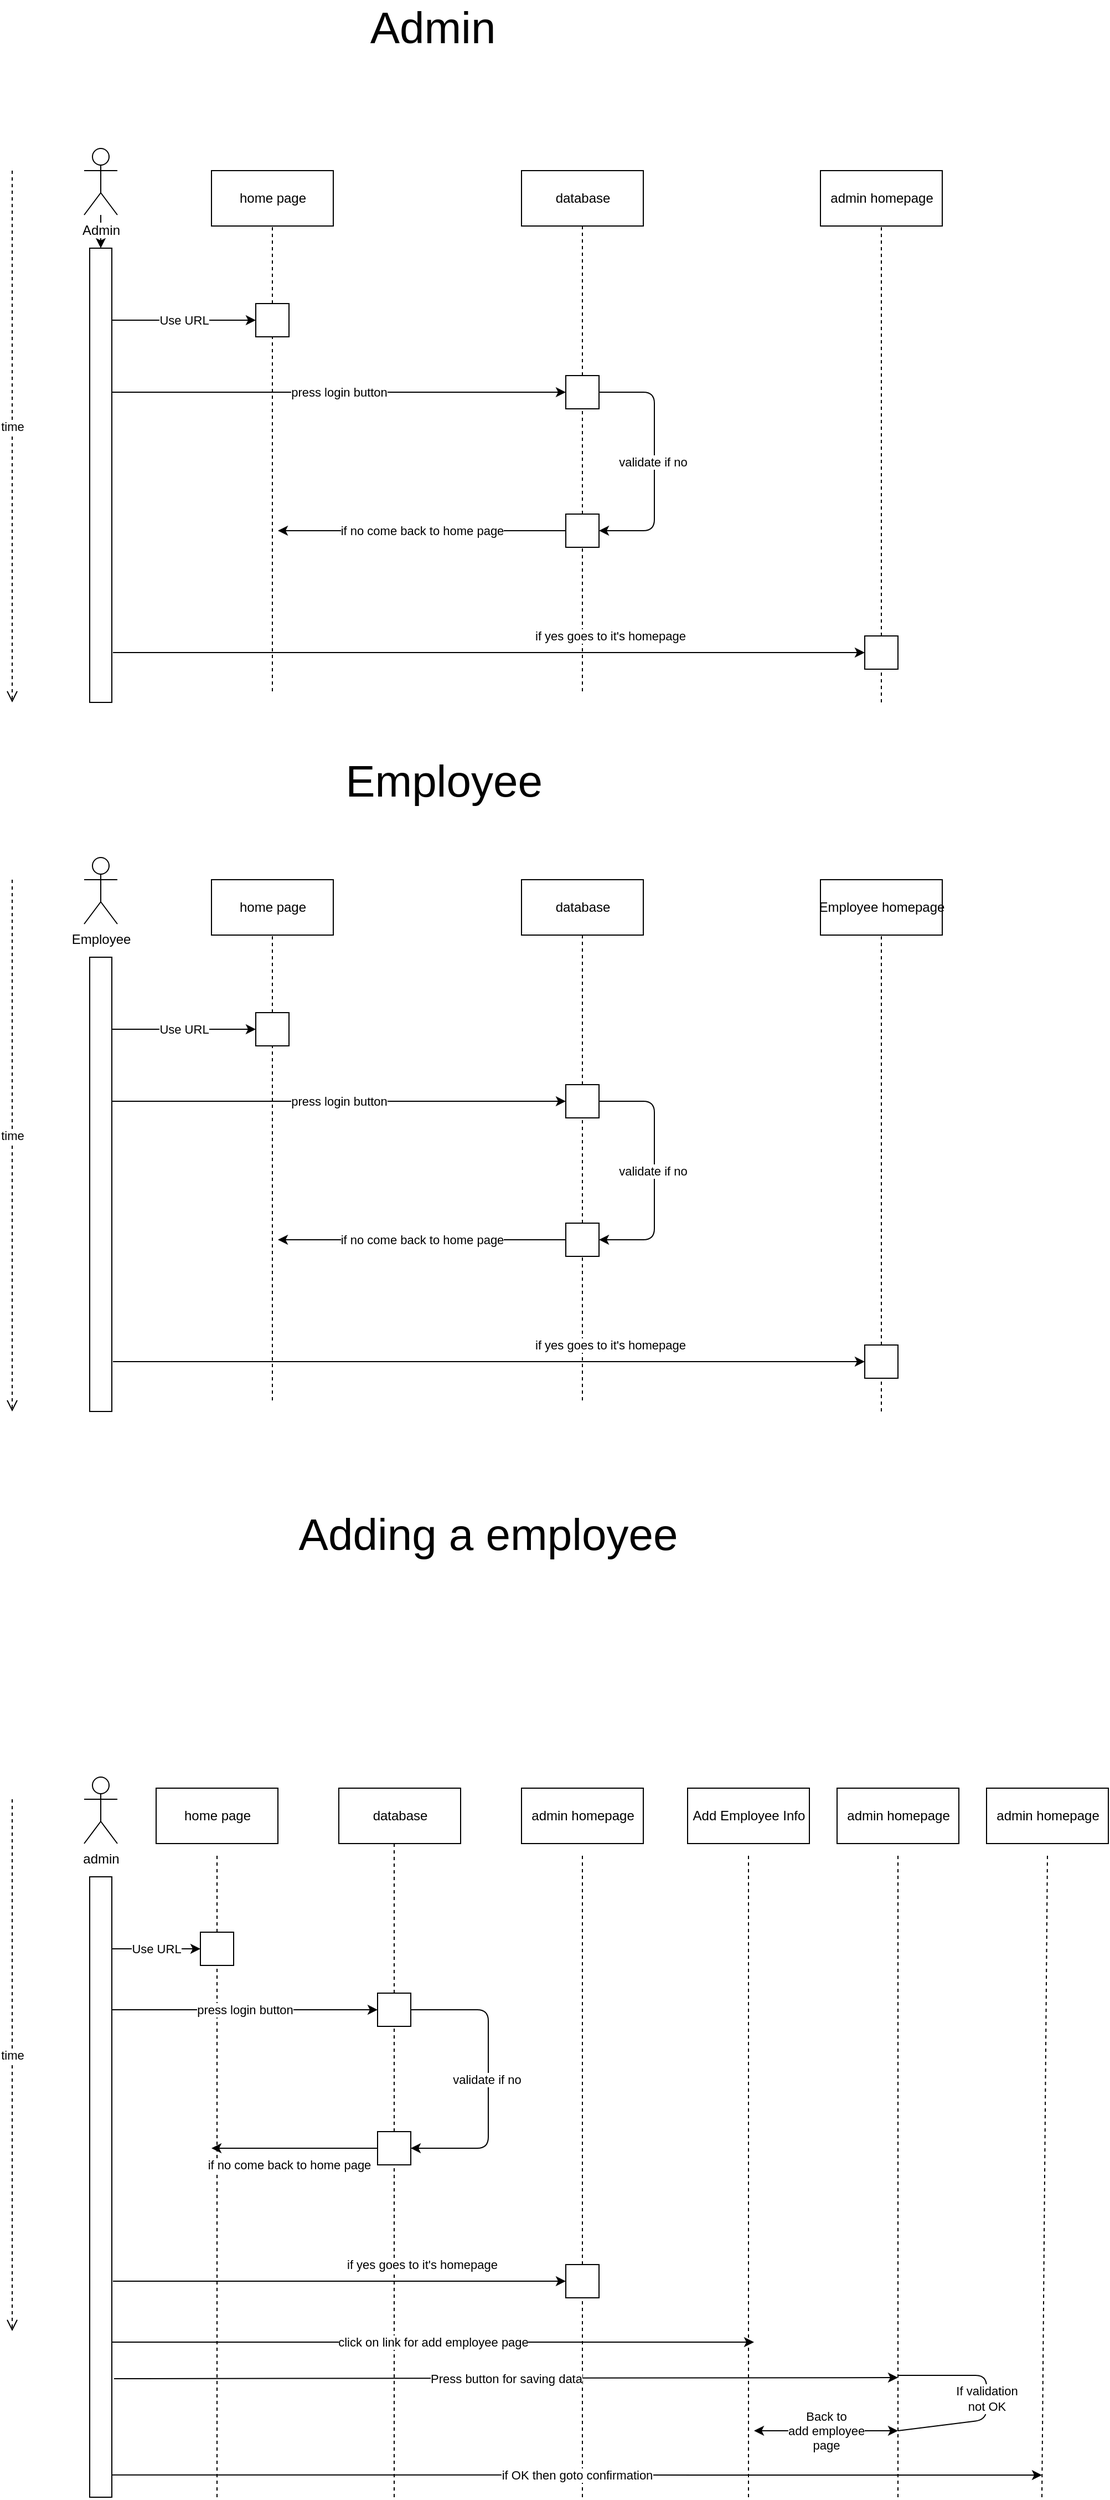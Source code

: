 <mxfile version="10.5.9" type="google"><diagram name="Page-1" id="9361dd3d-8414-5efd-6122-117bd74ce7a7"><mxGraphModel dx="1686" dy="1350" grid="1" gridSize="10" guides="1" tooltips="1" connect="1" arrows="1" fold="1" page="0" pageScale="1.5" pageWidth="826" pageHeight="1169" background="#ffffff" math="0" shadow="0"><root><mxCell id="0"/><mxCell id="1" parent="0"/><mxCell id="TwZu0q3d-aATy8jTYPkB-89" value="time" style="html=1;verticalAlign=bottom;endArrow=open;dashed=1;endSize=8;" parent="1" edge="1"><mxGeometry relative="1" as="geometry"><mxPoint x="120" y="20" as="sourcePoint"/><mxPoint x="120" y="500" as="targetPoint"/></mxGeometry></mxCell><mxCell id="TwZu0q3d-aATy8jTYPkB-90" value="" style="html=1;" parent="1" vertex="1"><mxGeometry x="190" y="90" width="20" height="410" as="geometry"/></mxCell><mxCell id="TwZu0q3d-aATy8jTYPkB-135" value="" style="edgeStyle=orthogonalEdgeStyle;rounded=0;orthogonalLoop=1;jettySize=auto;html=1;" parent="1" source="TwZu0q3d-aATy8jTYPkB-91" target="TwZu0q3d-aATy8jTYPkB-90" edge="1"><mxGeometry relative="1" as="geometry"/></mxCell><mxCell id="TwZu0q3d-aATy8jTYPkB-91" value="Admin" style="shape=umlActor;verticalLabelPosition=bottom;labelBackgroundColor=#ffffff;verticalAlign=top;html=1;" parent="1" vertex="1"><mxGeometry x="185" width="30" height="60" as="geometry"/></mxCell><mxCell id="TwZu0q3d-aATy8jTYPkB-92" value="home page" style="html=1;" parent="1" vertex="1"><mxGeometry x="300" y="20" width="110" height="50" as="geometry"/></mxCell><mxCell id="TwZu0q3d-aATy8jTYPkB-93" value="database" style="html=1;" parent="1" vertex="1"><mxGeometry x="580" y="20" width="110" height="50" as="geometry"/></mxCell><mxCell id="TwZu0q3d-aATy8jTYPkB-94" value="admin homepage" style="html=1;" parent="1" vertex="1"><mxGeometry x="850" y="20" width="110" height="50" as="geometry"/></mxCell><mxCell id="TwZu0q3d-aATy8jTYPkB-95" value="" style="endArrow=none;dashed=1;html=1;entryX=0.5;entryY=1;entryDx=0;entryDy=0;exitX=0.5;exitY=0;exitDx=0;exitDy=0;" parent="1" source="TwZu0q3d-aATy8jTYPkB-97" target="TwZu0q3d-aATy8jTYPkB-92" edge="1"><mxGeometry width="50" height="50" relative="1" as="geometry"><mxPoint x="330" y="140" as="sourcePoint"/><mxPoint x="380" y="90" as="targetPoint"/></mxGeometry></mxCell><mxCell id="TwZu0q3d-aATy8jTYPkB-96" value="" style="endArrow=none;dashed=1;html=1;entryX=0.5;entryY=1;entryDx=0;entryDy=0;" parent="1" target="TwZu0q3d-aATy8jTYPkB-97" edge="1"><mxGeometry width="50" height="50" relative="1" as="geometry"><mxPoint x="355" y="490" as="sourcePoint"/><mxPoint x="410" y="395" as="targetPoint"/></mxGeometry></mxCell><mxCell id="TwZu0q3d-aATy8jTYPkB-97" value="" style="html=1;" parent="1" vertex="1"><mxGeometry x="340" y="140" width="30" height="30" as="geometry"/></mxCell><mxCell id="TwZu0q3d-aATy8jTYPkB-98" value="" style="endArrow=none;dashed=1;html=1;entryX=0.5;entryY=1;entryDx=0;entryDy=0;exitX=0.5;exitY=0;exitDx=0;exitDy=0;" parent="1" source="TwZu0q3d-aATy8jTYPkB-100" edge="1"><mxGeometry width="50" height="50" relative="1" as="geometry"><mxPoint x="610" y="140" as="sourcePoint"/><mxPoint x="635" y="70" as="targetPoint"/></mxGeometry></mxCell><mxCell id="TwZu0q3d-aATy8jTYPkB-99" value="" style="endArrow=none;dashed=1;html=1;entryX=0.5;entryY=1;entryDx=0;entryDy=0;" parent="1" source="TwZu0q3d-aATy8jTYPkB-104" target="TwZu0q3d-aATy8jTYPkB-100" edge="1"><mxGeometry width="50" height="50" relative="1" as="geometry"><mxPoint x="635" y="420" as="sourcePoint"/><mxPoint x="690" y="395" as="targetPoint"/></mxGeometry></mxCell><mxCell id="TwZu0q3d-aATy8jTYPkB-100" value="" style="html=1;" parent="1" vertex="1"><mxGeometry x="620" y="205" width="30" height="30" as="geometry"/></mxCell><mxCell id="TwZu0q3d-aATy8jTYPkB-101" value="" style="endArrow=none;dashed=1;html=1;entryX=0.5;entryY=1;entryDx=0;entryDy=0;exitX=0.5;exitY=0;exitDx=0;exitDy=0;" parent="1" source="TwZu0q3d-aATy8jTYPkB-103" edge="1"><mxGeometry width="50" height="50" relative="1" as="geometry"><mxPoint x="880" y="140" as="sourcePoint"/><mxPoint x="905" y="70" as="targetPoint"/></mxGeometry></mxCell><mxCell id="TwZu0q3d-aATy8jTYPkB-102" value="" style="endArrow=none;dashed=1;html=1;entryX=0.5;entryY=1;entryDx=0;entryDy=0;" parent="1" target="TwZu0q3d-aATy8jTYPkB-103" edge="1"><mxGeometry width="50" height="50" relative="1" as="geometry"><mxPoint x="905" y="500" as="sourcePoint"/><mxPoint x="960" y="395" as="targetPoint"/></mxGeometry></mxCell><mxCell id="TwZu0q3d-aATy8jTYPkB-103" value="" style="html=1;" parent="1" vertex="1"><mxGeometry x="890" y="440" width="30" height="30" as="geometry"/></mxCell><mxCell id="TwZu0q3d-aATy8jTYPkB-104" value="" style="html=1;" parent="1" vertex="1"><mxGeometry x="620" y="330" width="30" height="30" as="geometry"/></mxCell><mxCell id="TwZu0q3d-aATy8jTYPkB-105" value="" style="endArrow=none;dashed=1;html=1;entryX=0.5;entryY=1;entryDx=0;entryDy=0;" parent="1" target="TwZu0q3d-aATy8jTYPkB-104" edge="1"><mxGeometry width="50" height="50" relative="1" as="geometry"><mxPoint x="635" y="490" as="sourcePoint"/><mxPoint x="635" y="220" as="targetPoint"/></mxGeometry></mxCell><mxCell id="TwZu0q3d-aATy8jTYPkB-106" value="validate if no&amp;nbsp;" style="endArrow=classic;html=1;exitX=1;exitY=0.5;exitDx=0;exitDy=0;entryX=1;entryY=0.5;entryDx=0;entryDy=0;" parent="1" source="TwZu0q3d-aATy8jTYPkB-100" target="TwZu0q3d-aATy8jTYPkB-104" edge="1"><mxGeometry width="50" height="50" relative="1" as="geometry"><mxPoint x="720" y="260" as="sourcePoint"/><mxPoint x="700" y="380" as="targetPoint"/><Array as="points"><mxPoint x="700" y="220"/><mxPoint x="700" y="345"/></Array></mxGeometry></mxCell><mxCell id="TwZu0q3d-aATy8jTYPkB-107" value="Use URL" style="endArrow=classic;html=1;entryX=0;entryY=0.5;entryDx=0;entryDy=0;" parent="1" target="TwZu0q3d-aATy8jTYPkB-97" edge="1"><mxGeometry width="50" height="50" relative="1" as="geometry"><mxPoint x="210" y="155" as="sourcePoint"/><mxPoint x="290" y="140" as="targetPoint"/></mxGeometry></mxCell><mxCell id="TwZu0q3d-aATy8jTYPkB-110" value="press login button" style="endArrow=classic;html=1;entryX=0;entryY=0.5;entryDx=0;entryDy=0;" parent="1" target="TwZu0q3d-aATy8jTYPkB-100" edge="1"><mxGeometry width="50" height="50" relative="1" as="geometry"><mxPoint x="210" y="220" as="sourcePoint"/><mxPoint x="480" y="230" as="targetPoint"/></mxGeometry></mxCell><mxCell id="TwZu0q3d-aATy8jTYPkB-111" value="if no come back to home page" style="endArrow=classic;html=1;exitX=0;exitY=0.5;exitDx=0;exitDy=0;" parent="1" source="TwZu0q3d-aATy8jTYPkB-104" edge="1"><mxGeometry width="50" height="50" relative="1" as="geometry"><mxPoint x="530" y="360" as="sourcePoint"/><mxPoint x="360" y="345" as="targetPoint"/></mxGeometry></mxCell><mxCell id="TwZu0q3d-aATy8jTYPkB-112" value="if yes goes to it's homepage" style="endArrow=classic;html=1;entryX=0;entryY=0.5;entryDx=0;entryDy=0;" parent="1" target="TwZu0q3d-aATy8jTYPkB-103" edge="1"><mxGeometry x="0.323" y="15" width="50" height="50" relative="1" as="geometry"><mxPoint x="211" y="455" as="sourcePoint"/><mxPoint x="500" y="475" as="targetPoint"/><mxPoint as="offset"/></mxGeometry></mxCell><mxCell id="TwZu0q3d-aATy8jTYPkB-113" value="time" style="html=1;verticalAlign=bottom;endArrow=open;dashed=1;endSize=8;" parent="1" edge="1"><mxGeometry relative="1" as="geometry"><mxPoint x="120" y="660" as="sourcePoint"/><mxPoint x="120" y="1140" as="targetPoint"/></mxGeometry></mxCell><mxCell id="TwZu0q3d-aATy8jTYPkB-114" value="" style="html=1;" parent="1" vertex="1"><mxGeometry x="190" y="730" width="20" height="410" as="geometry"/></mxCell><mxCell id="TwZu0q3d-aATy8jTYPkB-115" value="Employee" style="shape=umlActor;verticalLabelPosition=bottom;labelBackgroundColor=#ffffff;verticalAlign=top;html=1;" parent="1" vertex="1"><mxGeometry x="185" y="640" width="30" height="60" as="geometry"/></mxCell><mxCell id="TwZu0q3d-aATy8jTYPkB-116" value="home page" style="html=1;" parent="1" vertex="1"><mxGeometry x="300" y="660" width="110" height="50" as="geometry"/></mxCell><mxCell id="TwZu0q3d-aATy8jTYPkB-117" value="database" style="html=1;" parent="1" vertex="1"><mxGeometry x="580" y="660" width="110" height="50" as="geometry"/></mxCell><mxCell id="TwZu0q3d-aATy8jTYPkB-118" value="Employee homepage" style="html=1;" parent="1" vertex="1"><mxGeometry x="850" y="660" width="110" height="50" as="geometry"/></mxCell><mxCell id="TwZu0q3d-aATy8jTYPkB-119" value="" style="endArrow=none;dashed=1;html=1;entryX=0.5;entryY=1;entryDx=0;entryDy=0;exitX=0.5;exitY=0;exitDx=0;exitDy=0;" parent="1" source="TwZu0q3d-aATy8jTYPkB-121" target="TwZu0q3d-aATy8jTYPkB-116" edge="1"><mxGeometry width="50" height="50" relative="1" as="geometry"><mxPoint x="330" y="780" as="sourcePoint"/><mxPoint x="380" y="730" as="targetPoint"/></mxGeometry></mxCell><mxCell id="TwZu0q3d-aATy8jTYPkB-120" value="" style="endArrow=none;dashed=1;html=1;entryX=0.5;entryY=1;entryDx=0;entryDy=0;" parent="1" target="TwZu0q3d-aATy8jTYPkB-121" edge="1"><mxGeometry width="50" height="50" relative="1" as="geometry"><mxPoint x="355" y="1130" as="sourcePoint"/><mxPoint x="410" y="1035" as="targetPoint"/></mxGeometry></mxCell><mxCell id="TwZu0q3d-aATy8jTYPkB-121" value="" style="html=1;" parent="1" vertex="1"><mxGeometry x="340" y="780" width="30" height="30" as="geometry"/></mxCell><mxCell id="TwZu0q3d-aATy8jTYPkB-122" value="" style="endArrow=none;dashed=1;html=1;entryX=0.5;entryY=1;entryDx=0;entryDy=0;exitX=0.5;exitY=0;exitDx=0;exitDy=0;" parent="1" source="TwZu0q3d-aATy8jTYPkB-124" edge="1"><mxGeometry width="50" height="50" relative="1" as="geometry"><mxPoint x="610" y="780" as="sourcePoint"/><mxPoint x="635" y="710" as="targetPoint"/></mxGeometry></mxCell><mxCell id="TwZu0q3d-aATy8jTYPkB-123" value="" style="endArrow=none;dashed=1;html=1;entryX=0.5;entryY=1;entryDx=0;entryDy=0;" parent="1" source="TwZu0q3d-aATy8jTYPkB-128" target="TwZu0q3d-aATy8jTYPkB-124" edge="1"><mxGeometry width="50" height="50" relative="1" as="geometry"><mxPoint x="635" y="1060" as="sourcePoint"/><mxPoint x="690" y="1035" as="targetPoint"/></mxGeometry></mxCell><mxCell id="TwZu0q3d-aATy8jTYPkB-124" value="" style="html=1;" parent="1" vertex="1"><mxGeometry x="620" y="845" width="30" height="30" as="geometry"/></mxCell><mxCell id="TwZu0q3d-aATy8jTYPkB-125" value="" style="endArrow=none;dashed=1;html=1;entryX=0.5;entryY=1;entryDx=0;entryDy=0;exitX=0.5;exitY=0;exitDx=0;exitDy=0;" parent="1" source="TwZu0q3d-aATy8jTYPkB-127" edge="1"><mxGeometry width="50" height="50" relative="1" as="geometry"><mxPoint x="880" y="780" as="sourcePoint"/><mxPoint x="905" y="710" as="targetPoint"/></mxGeometry></mxCell><mxCell id="TwZu0q3d-aATy8jTYPkB-126" value="" style="endArrow=none;dashed=1;html=1;entryX=0.5;entryY=1;entryDx=0;entryDy=0;" parent="1" target="TwZu0q3d-aATy8jTYPkB-127" edge="1"><mxGeometry width="50" height="50" relative="1" as="geometry"><mxPoint x="905" y="1140" as="sourcePoint"/><mxPoint x="960" y="1035" as="targetPoint"/></mxGeometry></mxCell><mxCell id="TwZu0q3d-aATy8jTYPkB-127" value="" style="html=1;" parent="1" vertex="1"><mxGeometry x="890" y="1080" width="30" height="30" as="geometry"/></mxCell><mxCell id="TwZu0q3d-aATy8jTYPkB-128" value="" style="html=1;" parent="1" vertex="1"><mxGeometry x="620" y="970" width="30" height="30" as="geometry"/></mxCell><mxCell id="TwZu0q3d-aATy8jTYPkB-129" value="" style="endArrow=none;dashed=1;html=1;entryX=0.5;entryY=1;entryDx=0;entryDy=0;" parent="1" target="TwZu0q3d-aATy8jTYPkB-128" edge="1"><mxGeometry width="50" height="50" relative="1" as="geometry"><mxPoint x="635" y="1130" as="sourcePoint"/><mxPoint x="635" y="860" as="targetPoint"/></mxGeometry></mxCell><mxCell id="TwZu0q3d-aATy8jTYPkB-130" value="validate if no&amp;nbsp;" style="endArrow=classic;html=1;exitX=1;exitY=0.5;exitDx=0;exitDy=0;entryX=1;entryY=0.5;entryDx=0;entryDy=0;" parent="1" source="TwZu0q3d-aATy8jTYPkB-124" target="TwZu0q3d-aATy8jTYPkB-128" edge="1"><mxGeometry width="50" height="50" relative="1" as="geometry"><mxPoint x="720" y="900" as="sourcePoint"/><mxPoint x="700" y="1020" as="targetPoint"/><Array as="points"><mxPoint x="700" y="860"/><mxPoint x="700" y="985"/></Array></mxGeometry></mxCell><mxCell id="TwZu0q3d-aATy8jTYPkB-131" value="Use URL" style="endArrow=classic;html=1;entryX=0;entryY=0.5;entryDx=0;entryDy=0;" parent="1" target="TwZu0q3d-aATy8jTYPkB-121" edge="1"><mxGeometry width="50" height="50" relative="1" as="geometry"><mxPoint x="210" y="795" as="sourcePoint"/><mxPoint x="290" y="780" as="targetPoint"/></mxGeometry></mxCell><mxCell id="TwZu0q3d-aATy8jTYPkB-132" value="press login button" style="endArrow=classic;html=1;entryX=0;entryY=0.5;entryDx=0;entryDy=0;" parent="1" target="TwZu0q3d-aATy8jTYPkB-124" edge="1"><mxGeometry width="50" height="50" relative="1" as="geometry"><mxPoint x="210" y="860" as="sourcePoint"/><mxPoint x="480" y="870" as="targetPoint"/></mxGeometry></mxCell><mxCell id="TwZu0q3d-aATy8jTYPkB-133" value="if no come back to home page" style="endArrow=classic;html=1;exitX=0;exitY=0.5;exitDx=0;exitDy=0;" parent="1" source="TwZu0q3d-aATy8jTYPkB-128" edge="1"><mxGeometry width="50" height="50" relative="1" as="geometry"><mxPoint x="530" y="1000" as="sourcePoint"/><mxPoint x="360" y="985" as="targetPoint"/></mxGeometry></mxCell><mxCell id="TwZu0q3d-aATy8jTYPkB-134" value="if yes goes to it's homepage" style="endArrow=classic;html=1;entryX=0;entryY=0.5;entryDx=0;entryDy=0;" parent="1" target="TwZu0q3d-aATy8jTYPkB-127" edge="1"><mxGeometry x="0.323" y="15" width="50" height="50" relative="1" as="geometry"><mxPoint x="211" y="1095" as="sourcePoint"/><mxPoint x="500" y="1115" as="targetPoint"/><mxPoint as="offset"/></mxGeometry></mxCell><mxCell id="TwZu0q3d-aATy8jTYPkB-136" value="time" style="html=1;verticalAlign=bottom;endArrow=open;dashed=1;endSize=8;" parent="1" edge="1"><mxGeometry relative="1" as="geometry"><mxPoint x="120" y="1490" as="sourcePoint"/><mxPoint x="120" y="1970" as="targetPoint"/></mxGeometry></mxCell><mxCell id="TwZu0q3d-aATy8jTYPkB-137" value="" style="html=1;" parent="1" vertex="1"><mxGeometry x="190" y="1560" width="20" height="560" as="geometry"/></mxCell><mxCell id="TwZu0q3d-aATy8jTYPkB-138" value="admin" style="shape=umlActor;verticalLabelPosition=bottom;labelBackgroundColor=#ffffff;verticalAlign=top;html=1;" parent="1" vertex="1"><mxGeometry x="185" y="1470" width="30" height="60" as="geometry"/></mxCell><mxCell id="TwZu0q3d-aATy8jTYPkB-139" value="home page" style="html=1;" parent="1" vertex="1"><mxGeometry x="250" y="1480" width="110" height="50" as="geometry"/></mxCell><mxCell id="TwZu0q3d-aATy8jTYPkB-140" value="database" style="html=1;" parent="1" vertex="1"><mxGeometry x="415" y="1480" width="110" height="50" as="geometry"/></mxCell><mxCell id="TwZu0q3d-aATy8jTYPkB-141" value="admin homepage" style="html=1;" parent="1" vertex="1"><mxGeometry x="580" y="1480" width="110" height="50" as="geometry"/></mxCell><mxCell id="TwZu0q3d-aATy8jTYPkB-142" value="" style="endArrow=none;dashed=1;html=1;entryX=0.5;entryY=1;entryDx=0;entryDy=0;exitX=0.5;exitY=0;exitDx=0;exitDy=0;" parent="1" source="TwZu0q3d-aATy8jTYPkB-144" edge="1"><mxGeometry width="50" height="50" relative="1" as="geometry"><mxPoint x="280" y="1610" as="sourcePoint"/><mxPoint x="305" y="1540" as="targetPoint"/></mxGeometry></mxCell><mxCell id="TwZu0q3d-aATy8jTYPkB-143" value="" style="endArrow=none;dashed=1;html=1;entryX=0.5;entryY=1;entryDx=0;entryDy=0;" parent="1" target="TwZu0q3d-aATy8jTYPkB-144" edge="1"><mxGeometry width="50" height="50" relative="1" as="geometry"><mxPoint x="305" y="2120" as="sourcePoint"/><mxPoint x="360" y="1865" as="targetPoint"/></mxGeometry></mxCell><mxCell id="TwZu0q3d-aATy8jTYPkB-144" value="" style="html=1;" parent="1" vertex="1"><mxGeometry x="290" y="1610" width="30" height="30" as="geometry"/></mxCell><mxCell id="TwZu0q3d-aATy8jTYPkB-145" value="" style="endArrow=none;dashed=1;html=1;entryX=0.5;entryY=1;entryDx=0;entryDy=0;exitX=0.5;exitY=0;exitDx=0;exitDy=0;" parent="1" source="TwZu0q3d-aATy8jTYPkB-147" edge="1"><mxGeometry width="50" height="50" relative="1" as="geometry"><mxPoint x="440" y="1600" as="sourcePoint"/><mxPoint x="465" y="1530" as="targetPoint"/></mxGeometry></mxCell><mxCell id="TwZu0q3d-aATy8jTYPkB-146" value="" style="endArrow=none;dashed=1;html=1;entryX=0.5;entryY=1;entryDx=0;entryDy=0;" parent="1" source="TwZu0q3d-aATy8jTYPkB-151" target="TwZu0q3d-aATy8jTYPkB-147" edge="1"><mxGeometry width="50" height="50" relative="1" as="geometry"><mxPoint x="465" y="1880" as="sourcePoint"/><mxPoint x="520" y="1855" as="targetPoint"/></mxGeometry></mxCell><mxCell id="TwZu0q3d-aATy8jTYPkB-147" value="" style="html=1;" parent="1" vertex="1"><mxGeometry x="450" y="1665" width="30" height="30" as="geometry"/></mxCell><mxCell id="TwZu0q3d-aATy8jTYPkB-148" value="" style="endArrow=none;dashed=1;html=1;entryX=0.5;entryY=1;entryDx=0;entryDy=0;exitX=0.5;exitY=0;exitDx=0;exitDy=0;" parent="1" source="TwZu0q3d-aATy8jTYPkB-150" edge="1"><mxGeometry width="50" height="50" relative="1" as="geometry"><mxPoint x="610" y="1610" as="sourcePoint"/><mxPoint x="635" y="1540" as="targetPoint"/></mxGeometry></mxCell><mxCell id="TwZu0q3d-aATy8jTYPkB-149" value="" style="endArrow=none;dashed=1;html=1;entryX=0.5;entryY=1;entryDx=0;entryDy=0;" parent="1" target="TwZu0q3d-aATy8jTYPkB-150" edge="1"><mxGeometry width="50" height="50" relative="1" as="geometry"><mxPoint x="635" y="2120" as="sourcePoint"/><mxPoint x="690" y="1865" as="targetPoint"/></mxGeometry></mxCell><mxCell id="TwZu0q3d-aATy8jTYPkB-150" value="" style="html=1;" parent="1" vertex="1"><mxGeometry x="620" y="1910" width="30" height="30" as="geometry"/></mxCell><mxCell id="TwZu0q3d-aATy8jTYPkB-151" value="" style="html=1;" parent="1" vertex="1"><mxGeometry x="450" y="1790" width="30" height="30" as="geometry"/></mxCell><mxCell id="TwZu0q3d-aATy8jTYPkB-152" value="" style="endArrow=none;dashed=1;html=1;entryX=0.5;entryY=1;entryDx=0;entryDy=0;" parent="1" target="TwZu0q3d-aATy8jTYPkB-151" edge="1"><mxGeometry width="50" height="50" relative="1" as="geometry"><mxPoint x="465" y="2120" as="sourcePoint"/><mxPoint x="465" y="1680" as="targetPoint"/></mxGeometry></mxCell><mxCell id="TwZu0q3d-aATy8jTYPkB-153" value="validate if no&amp;nbsp;" style="endArrow=classic;html=1;exitX=1;exitY=0.5;exitDx=0;exitDy=0;entryX=1;entryY=0.5;entryDx=0;entryDy=0;" parent="1" source="TwZu0q3d-aATy8jTYPkB-147" target="TwZu0q3d-aATy8jTYPkB-151" edge="1"><mxGeometry width="50" height="50" relative="1" as="geometry"><mxPoint x="570" y="1720" as="sourcePoint"/><mxPoint x="550" y="1840" as="targetPoint"/><Array as="points"><mxPoint x="550" y="1680"/><mxPoint x="550" y="1805"/></Array></mxGeometry></mxCell><mxCell id="TwZu0q3d-aATy8jTYPkB-154" value="Use URL" style="endArrow=classic;html=1;entryX=0;entryY=0.5;entryDx=0;entryDy=0;" parent="1" target="TwZu0q3d-aATy8jTYPkB-144" edge="1"><mxGeometry width="50" height="50" relative="1" as="geometry"><mxPoint x="210" y="1625" as="sourcePoint"/><mxPoint x="290" y="1610" as="targetPoint"/></mxGeometry></mxCell><mxCell id="TwZu0q3d-aATy8jTYPkB-155" value="press login button" style="endArrow=classic;html=1;entryX=0;entryY=0.5;entryDx=0;entryDy=0;" parent="1" target="TwZu0q3d-aATy8jTYPkB-147" edge="1"><mxGeometry width="50" height="50" relative="1" as="geometry"><mxPoint x="210" y="1680" as="sourcePoint"/><mxPoint x="480" y="1700" as="targetPoint"/></mxGeometry></mxCell><mxCell id="TwZu0q3d-aATy8jTYPkB-156" value="if no come back to home page" style="endArrow=classic;html=1;exitX=0;exitY=0.5;exitDx=0;exitDy=0;" parent="1" source="TwZu0q3d-aATy8jTYPkB-151" edge="1"><mxGeometry x="0.067" y="15" width="50" height="50" relative="1" as="geometry"><mxPoint x="510" y="1830" as="sourcePoint"/><mxPoint x="300" y="1805" as="targetPoint"/><mxPoint as="offset"/></mxGeometry></mxCell><mxCell id="TwZu0q3d-aATy8jTYPkB-157" value="if yes goes to it's homepage" style="endArrow=classic;html=1;entryX=0;entryY=0.5;entryDx=0;entryDy=0;" parent="1" target="TwZu0q3d-aATy8jTYPkB-150" edge="1"><mxGeometry x="0.364" y="15" width="50" height="50" relative="1" as="geometry"><mxPoint x="211" y="1925" as="sourcePoint"/><mxPoint x="500" y="1945" as="targetPoint"/><mxPoint as="offset"/></mxGeometry></mxCell><mxCell id="TwZu0q3d-aATy8jTYPkB-159" value="&lt;font style=&quot;font-size: 40px&quot;&gt;Admin&lt;/font&gt;" style="text;html=1;strokeColor=none;fillColor=none;align=center;verticalAlign=middle;whiteSpace=wrap;rounded=0;" parent="1" vertex="1"><mxGeometry x="480" y="-120" width="40" height="20" as="geometry"/></mxCell><mxCell id="TwZu0q3d-aATy8jTYPkB-160" value="&lt;font style=&quot;font-size: 40px&quot;&gt;Employee&lt;/font&gt;" style="text;html=1;strokeColor=none;fillColor=none;align=center;verticalAlign=middle;whiteSpace=wrap;rounded=0;" parent="1" vertex="1"><mxGeometry x="490" y="560" width="40" height="20" as="geometry"/></mxCell><mxCell id="TwZu0q3d-aATy8jTYPkB-162" value="&lt;span style=&quot;font-size: 40px&quot;&gt;Adding a employee&lt;/span&gt;" style="text;html=1;strokeColor=none;fillColor=none;align=center;verticalAlign=middle;whiteSpace=wrap;rounded=0;" parent="1" vertex="1"><mxGeometry x="280" y="1240" width="540" height="20" as="geometry"/></mxCell><mxCell id="TwZu0q3d-aATy8jTYPkB-163" value="Add Employee Info" style="html=1;" parent="1" vertex="1"><mxGeometry x="730" y="1480" width="110" height="50" as="geometry"/></mxCell><mxCell id="TwZu0q3d-aATy8jTYPkB-164" value="" style="endArrow=none;dashed=1;html=1;entryX=0.5;entryY=1;entryDx=0;entryDy=0;" parent="1" edge="1"><mxGeometry width="50" height="50" relative="1" as="geometry"><mxPoint x="785" y="2120" as="sourcePoint"/><mxPoint x="785" y="1540" as="targetPoint"/></mxGeometry></mxCell><mxCell id="TwZu0q3d-aATy8jTYPkB-165" value="admin homepage" style="html=1;" parent="1" vertex="1"><mxGeometry x="865" y="1480" width="110" height="50" as="geometry"/></mxCell><mxCell id="TwZu0q3d-aATy8jTYPkB-166" value="" style="endArrow=none;dashed=1;html=1;entryX=0.5;entryY=1;entryDx=0;entryDy=0;" parent="1" edge="1"><mxGeometry width="50" height="50" relative="1" as="geometry"><mxPoint x="920" y="2120" as="sourcePoint"/><mxPoint x="920" y="1540" as="targetPoint"/></mxGeometry></mxCell><mxCell id="TwZu0q3d-aATy8jTYPkB-167" value="admin homepage" style="html=1;" parent="1" vertex="1"><mxGeometry x="1000" y="1480" width="110" height="50" as="geometry"/></mxCell><mxCell id="TwZu0q3d-aATy8jTYPkB-168" value="" style="endArrow=none;dashed=1;html=1;entryX=0.5;entryY=1;entryDx=0;entryDy=0;" parent="1" edge="1"><mxGeometry width="50" height="50" relative="1" as="geometry"><mxPoint x="1050" y="2120" as="sourcePoint"/><mxPoint x="1055" y="1540" as="targetPoint"/></mxGeometry></mxCell><mxCell id="TwZu0q3d-aATy8jTYPkB-170" value="click on link for add employee page" style="endArrow=classic;html=1;exitX=1;exitY=0.75;exitDx=0;exitDy=0;" parent="1" source="TwZu0q3d-aATy8jTYPkB-137" edge="1"><mxGeometry width="50" height="50" relative="1" as="geometry"><mxPoint x="270" y="2030" as="sourcePoint"/><mxPoint x="790" y="1980" as="targetPoint"/></mxGeometry></mxCell><mxCell id="TwZu0q3d-aATy8jTYPkB-171" value="Press button for saving data" style="endArrow=classic;html=1;exitX=1.12;exitY=0.841;exitDx=0;exitDy=0;exitPerimeter=0;" parent="1" edge="1"><mxGeometry width="50" height="50" relative="1" as="geometry"><mxPoint x="212" y="2013" as="sourcePoint"/><mxPoint x="920" y="2012" as="targetPoint"/></mxGeometry></mxCell><mxCell id="TwZu0q3d-aATy8jTYPkB-172" value="if OK then goto confirmation" style="endArrow=classic;html=1;exitX=1;exitY=0.964;exitDx=0;exitDy=0;exitPerimeter=0;" parent="1" source="TwZu0q3d-aATy8jTYPkB-137" edge="1"><mxGeometry width="50" height="50" relative="1" as="geometry"><mxPoint x="270" y="2130" as="sourcePoint"/><mxPoint x="1050" y="2100" as="targetPoint"/></mxGeometry></mxCell><mxCell id="TwZu0q3d-aATy8jTYPkB-173" value="Back to&lt;br&gt;add employee&lt;br&gt;page&lt;br&gt;" style="endArrow=classic;startArrow=classic;html=1;" parent="1" edge="1"><mxGeometry width="50" height="50" relative="1" as="geometry"><mxPoint x="790" y="2060" as="sourcePoint"/><mxPoint x="920" y="2060" as="targetPoint"/></mxGeometry></mxCell><mxCell id="TwZu0q3d-aATy8jTYPkB-174" value="If validation&lt;br&gt;not OK&lt;br&gt;" style="endArrow=none;html=1;" parent="1" edge="1"><mxGeometry width="50" height="50" relative="1" as="geometry"><mxPoint x="920" y="2010" as="sourcePoint"/><mxPoint x="920" y="2060" as="targetPoint"/><Array as="points"><mxPoint x="1000" y="2010"/><mxPoint x="1000" y="2050"/></Array></mxGeometry></mxCell></root></mxGraphModel></diagram></mxfile>